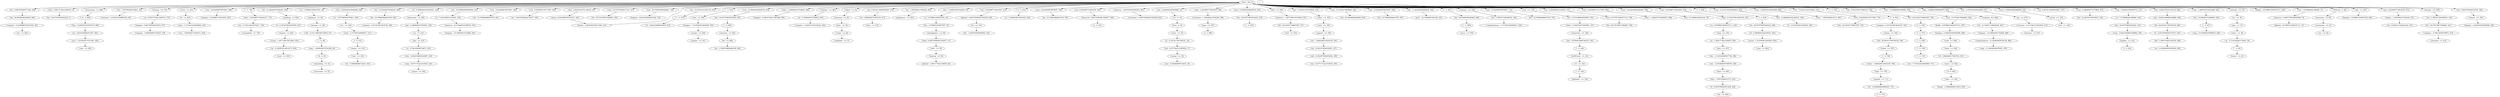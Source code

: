 strict digraph "" {
"('of', -0.38946641022356321, 841)";
"('to', 1.5477960562793811, 309)";
"('got', -2.1896449157526652, 230)";
"('wins', 0.90517754212366741, 4)";
"('i', 0, 312)";
"('congrats', 2.1972078914818765, 764)";
"('for', 9.0937676269771544, 459)";
"('it', 1.6422336868144978, 816)";
"('the', 1.5477960562793811, 68)";
"('announcing', 1.0, 688)";
"('winning', 3.0, 575)";
"('won', 16.824569078979057, 486)";
"('on', -2.1896449157526652, 961)";
"('bts', 30.637079835542242, 840)";
"('female', -2.9633505302217484, 101)";
"('swon', 1.0, 621)";
"('as', -0.67888315659275111, 254)";
"('!', 0, 756)";
"('bts', 32.709663868433793, 697)";
"('encourage', 1.0, 52)";
"('they', 2.1972078914818765, 253)";
"('bangtan', -10.189644915752666, 454)";
"('guys', -7.5754216238549805, 623)";
"('let', 1.0, 321)";
"('bts', 30.637079835542242, 479)";
"('a', 0, 541)";
"('seventeen', 1.1605584217036244, 596)";
"('bb', 1.0, 482)";
"('for', 12.256260576186293, 829)";
"('svt', 1.0, 310)";
"('bts', 24.419327736867587, 705)";
"('whos', 1.0, 38)";
"('lit', -3.0290864940490403, 772)";
"('bentar', 1.0, 41)";
"('it', -0.81035508424733571, 947)";
"('i', 0, 768)";
"('did', -1.4816752651108742, 948)";
"('oh', -5.584060698716419, 315)";
"('won', 6.4737072369371731, 748)";
"('ascoltando', 1.0, 91)";
"('yeeeaaah', 1.0, 413)";
"('on', 1.6788831565927507, 44)";
"('jongina', 1.0, 557)";
"('is', 2.1972078914818765, 831)";
"('to', 7.2738980281396906, 218)";
"('nanalo', 1.0, 556)";
"(\"n't\", 0, 13)";
"('win', 2.2920303493582086, 308)";
"('work', 1.0, 499)";
"('my', 3.5745139553076557, 758)";
"('for', 12.256260576186293, 992)";
"('is', -4.766142638739872, 233)";
"('bangtan', 2.2920303493582086, 498)";
"('gfriend', -0.67888315659275111, 75)";
"('pls', -1.2920303493582095, 322)";
"('wow', 1.0, 693)";
"('sto', 1.0, 92)";
"('of', -0.38946641022356321, 228)";
"('won', 16.824569078979057, 490)";
"('bangtan', 6.4525887710618335, 487)";
"('congratulations', -9.1529954459744136, 869)";
"('just', -7.4235022770127941, 692)";
"('won', 9.9239945176177997, 592)";
"('and', -6.0323975900203024, 358)";
"('won', 13.37428179829843, 496)";
"('gon', 1.0, 232)";
"('bts', 30.637079835542242, 875)";
"('win', -6.0290864940490394, 451)";
"('against', 1.0, 355)";
"('won', 6.4737072369371731, 337)";
"('congrats', -2.4450257953326222, 962)";
"(\"'re\", 0, 689)";
"(',', 0, 427)";
"('speaking', 1.0, 830)";
"('is', 5.6788831565927502, 54)";
"('won', -24.578878289188481, 738)";
"('for', 10.675014101581723, 814)";
"('sooo', 1.0, 843)";
"('bts', 32.709663868433793, 785)";
"('omg', -8.4736660255589076, 428)";
"('yesss', 1.0, 970)";
"('.', 0, 553)";
"('won', 15.099425438638743, 478)";
"('winning', -1.0, 960)";
"('bts', 22.346743703976035, 916)";
"('for', -6.7186971190685405, 867)";
"('jumped', 1.0, 771)";
"('if', -6.8318786025671638, 262)";
"('!', 0, 709)";
"('bts', 14.056407572409828, 426)";
"('wins', -2.1896449157526652, 982)";
"('bts', 30.637079835542242, 5)";
"('bts', 18.201575638192931, 357)";
"('naked', 1.0, 23)";
"('with', 1.0, 58)";
"('!', 0, 707)";
"('it', -3.2629438553091692, 634)";
"('!', 0, 763)";
"('go', 0.54741122893816607, 472)";
"('amp', -1.0948224578763326, 49)";
"('we', 2.8685280723454154, 473)";
"('the', 11.568474507034923, 53)";
"('no', 1.1605584217036244, 952)";
"('bangtan', 3.6788831565927502, 468)";
"('win', 6.4525887710618335, 319)";
"('seventeen', -0.065735963827292299, 662)";
"('they', -7.08725948214712, 897)";
"('win', 6.4525887710618335, 539)";
"('bts', 28.56449580265069, 968)";
"('you', -7.6055842170362471, 624)";
"('bts', 32.709663868433793, 993)";
"('proud', -1.4159393012835819, 842)";
"('highkey', 1.0, 221)";
"(\"'s\", 0, 633)";
"('dont', 1.0, 260)";
"('sorry', 1.0, 835)";
"('rm0912net', 1.0, 141)";
"('taem', 1.0, 15)";
"('congrats', 1.0366494697782525, 578)";
"('so', -5.7155326263710045, 39)";
"('im', -2.1859552136314173, 834)";
"('hope', 1.0, 597)";
"('other', 1.0, 353)";
"('won', 16.824569078979057, 784)";
"(';', 0, 876)";
"('idc', 1.0, 263)";
"('we', -3.2629438553091692, 949)";
"('as', -6.8103550842473357, 691)";
"('win', 2.2920303493582086, 12)";
"('waaaahhhh', 1.0, 759)";
"('bangtan', -26.831878602567166, 739)";
"('deserves', -8.4736660255589076, 453)";
"('virgin', 1.0, 26)";
"('bts', 32.709663868433793, 491)";
"('mediafire', 1.0, 27)";
"('saying', 1.0, 18)";
"('bangtan', 5.0657359638272919, 577)";
"('everyone', -4.3577663131855022, 674)";
"('deserves', 1.4070223931842913, 661)";
"('years', 1.0, 502)";
"('danceing', 1.0, 24)";
"('aaaaa', 1.0, 236)";
"('just', -5.584060698716419, 19)";
"('they', -7.08725948214712, 261)";
"('they', -9.4083763255543715, 690)";
"('high', 1.0, 770)";
"('want', -3.7370561446908317, 311)";
"('gon', 1.0, 37)";
"('and', -0.60223192751184307, 99)";
"('red', 1.0, 104)";
"('";
"('win', -3.2553808795799579, 259)";
"('remember', 1.0, 138)";
"('deserved', 0.065735963827292077, 540)";
"('shet', 1.0, 554)";
"('babies', 1.1605584217036244, 973)";
"('bangtan', -7.4159393012835828, 555)";
"('deserves', 0.50877799148036384, 74)";
"('wins', 2.4525887710618335, 595)";
"('for', 2.7687817285588761, 410)";
"('well', 1.0, 572)";
"('i', 0, 773)";
"('group', 6.6243998706159175, 100)";
"('ganhamoss', 1.0, 953)";
"('won', 15.099425438638743, 874)";
"('but', -9.8760910480746276, 139)";
"('heard', 1.0, 767)";
"('bts', 32.709663868433793, 753)";
"('when', -5.3502033374562901, 137)";
"('that', 1.0, 569)";
"('yes', -7.5754216238549805, 711)";
"('honestly', 1.0, 675)";
"('for', 7.5125211523725834, 352)";
"('won', 13.37428179829843, 562)";
"(';', 0, 480)";
"('bts', 30.637079835542242, 219)";
"('won', 16.824569078979057, 696)";
"('guidance', 1.0, 45)";
"('bts', 24.419327736867587, 374)";
"('for', 2.7687817285588761, 825)";
"('we', -13.073298939556505, 136)";
"('winning', -8.0, 866)";
"('for', -11.462436542882248, 162)";
"('!', 0, 967)";
"('but', -4.3577663131855022, 17)";
"('bts', 26.491911769759138, 946)";
"('winning', -2.0, 824)";
"('won', 16.824569078979057, 752)";
"('whatbgjckeoc', 1.0, 56)";
"('them', 0.065735963827292077, 57)";
"('lost', 1.0, 135)";
"('who', -2.6422336868144987, 234)";
"('!', 0, 706)";
"('here', 1.0, 474)";
"('maybe', 1.0, 313)";
"(';', 0, 48)";
"('crying', -1.2877108119274903, 833)";
"('for', 4.3500282031634452, 747)";
"('exo', -0.38946641022356321, 584)";
"('.', 0, 40)";
"('won', 9.9239945176177997, 883)";
"('my', -1.5658748804462199, 483)";
"('won', 9.9239945176177997, 373)";
"('bts', 20.274159671084483, 338)";
"('velvet', 1.0, 103)";
"('bts', 28.56449580265069, 460)";
"('as', -1.9051775421236679, 256)";
"('bangtan', -0.48167526511087466, 983)";
"('got', -0.64223368681449866, 945)";
"('to', -7.0413569015110831, 452)";
"('na', 1.0, 231)";
"('omg', -6.6771772221510535, 235)";
"('gfriend', -0.065735963827292299, 320)";
"('bts', 24.419327736867587, 571)";
"('on', 0.90517754212366741, 576)";
"('won', 3.0234199562565429, 796)";
"('win', 6.4525887710618335, 252)";
"('boys', 0.45258877106183371, 757)";
"('they', -1.2844673736289973, 884)";
"('finally', -5.584060698716419, 505)";
"('!', 0, 838)";
"('ashsja', 1.0, 765)";
"('wins', 0.13147192765458415, 583)";
"('won', 1.2982763159162296, 896)";
"('!', 0, 710)";
"('the', -1.3152549296507736, 258)";
"('are', -1.8685280723454158, 356)";
"('bts', 28.56449580265069, 563)";
"('provide', 1.0, 46)";
"('i', 0, 222)";
"('for', 7.5125211523725834, 372)";
"('";
"('!', 0, 708)";
"('this', 1.6788831565927507, 55)";
"('best', 104, 0)";
"('should', 1.0, 199)";
"('deserves', -1.2877108119274903, 570)";
"(\"'s\", 0, 815)";
"('after', 1.0, 504)";
"('!', 0, 762)";
"('for', 5.9312746777680143, 704)";
"('aw', 1.0, 462)";
"('bt', 1.0, 622)";
"('will', -0.32111684340724933, 47)";
"('finally', -0.67888315659275111, 497)";
"('powermix', 1.0, 90)";
"('the', 7.2738980281396906, 495)";
"('the', -5.6098314085460075, 865)";
"('got7', -10.70040667491258, 163)";
"('for', 1.1875352539543069, 672)";
"('bangtan', -10.189644915752666, 868)";
"('unbundling', 1.0, 51)";
"('my', 4.8596111642461244, 974)";
"('!', 0, 839)";
"('does', 0, 14)";
"('aoty', 1.0, 257)";
"('na', 1.0, 36)";
"('everyone', -2.5183247348891262, 69)";
"('won', 4.7485635965968598, 102)";
"('globalbts', 1.0, 144)";
"('oh', 0.54741122893816607, 167)";
"('congrats', 2.1972078914818765, 994)";
"('rt', 1.0, 142)";
"('wait', 1.0, 314)";
"('each', 1.0, 354)";
"('bangtan', 2.2920303493582086, 200)";
"('wonnnnn', 1.0, 481)";
"('won', 8.1988508772774864, 915)";
"('congrats', -4.766142638739872, 412)";
"('bts', 20.274159671084483, 749)";
"('yheawards', 1.0, 229)";
"('win', 7.8394415782963751, 217)";
"('the', 5.8423725351746132, 944)";
"('if', -1.4159393012835819, 585)";
"('exo', -6.6771772221510535, 359)";
"('won', 1.2982763159162296, 425)";
"('omg', -11.168399230670691, 870)";
"('dancing', 1.0, 59)";
"('long', 1.0, 255)";
"('bts', 26.491911769759138, 766)";
"('up', 1.0, 673)";
"('winning', -2.0, 35)";
"('&', 0, 50)";
"('i', 0, 598)";
"('finally', -0.67888315659275111, 640)";
"('the', 7.2738980281396906, 73)";
"('bts', 16.12899160530138, 797)";
"('when', -1.8685280723454158, 769)";
"('2016-the', 0, 89)";
"('wkn', 1.0, 467)";
"('hoseok', 1.0, 832)";
"('if', -4.5107617591599141, 16)";
"(',', 0, 969)";
"('we', -0.81035508424733571, 593)";
"('got', 2.4525887710618335, 972)";
"('bts', 20.274159671084483, 411)";
"('congratulations', -3.7370561446908317, 826)";
"('hard', 1.0, 500)";
"('want', -0.64223368681449866, 220)";
"('winning', -2.0, 409)";
"('win', 5.0657359638272919, 198)";
"('congrats', -0.12390895192537243, 461)";
"('girls', 1.0, 25)";
"('3', 0, 503)";
"('of', -3.9824440170392723, 501)";
"('gfriend', -1.9051775421236679, 60)";
"('of', -0.38946641022356321, 841)" -> "('proud', -1.4159393012835819, 842)";
"('to', 1.5477960562793811, 309)" -> "('svt', 1.0, 310)";
"('got', -2.1896449157526652, 230)" -> "('na', 1.0, 231)";
"('wins', 0.90517754212366741, 4)" -> "('bts', 30.637079835542242, 5)";
"('i', 0, 312)" -> "('maybe', 1.0, 313)";
"('congrats', 2.1972078914818765, 764)" -> "('ashsja', 1.0, 765)";
"('for', 9.0937676269771544, 459)" -> "('bts', 28.56449580265069, 460)";
"('the', 1.5477960562793811, 68)" -> "('everyone', -2.5183247348891262, 69)";
"('announcing', 1.0, 688)" -> "(\"'re\", 0, 689)";
"('winning', 3.0, 575)" -> "('on', 0.90517754212366741, 576)";
"('won', 16.824569078979057, 486)" -> "('bangtan', 6.4525887710618335, 487)";
"('on', -2.1896449157526652, 961)" -> "('congrats', -2.4450257953326222, 962)";
"('bts', 30.637079835542242, 840)" -> "('of', -0.38946641022356321, 841)";
"('female', -2.9633505302217484, 101)" -> "('best', 104, 0)";
"('swon', 1.0, 621)" -> "('bt', 1.0, 622)";
"('as', -0.67888315659275111, 254)" -> "('long', 1.0, 255)";
"('!', 0, 756)" -> "('boys', 0.45258877106183371, 757)";
"('they', 2.1972078914818765, 253)" -> "('as', -0.67888315659275111, 254)";
"('guys', -7.5754216238549805, 623)" -> "('you', -7.6055842170362471, 624)";
"('let', 1.0, 321)" -> "('pls', -1.2920303493582095, 322)";
"('bts', 30.637079835542242, 479)" -> "(';', 0, 480)";
"('seventeen', 1.1605584217036244, 596)" -> "('hope', 1.0, 597)";
"('bb', 1.0, 482)" -> "('my', -1.5658748804462199, 483)";
"('for', 12.256260576186293, 829)" -> "('speaking', 1.0, 830)";
"('svt', 1.0, 310)" -> "('want', -3.7370561446908317, 311)";
"('bts', 24.419327736867587, 705)" -> "('!', 0, 706)";
"('whos', 1.0, 38)" -> "('so', -5.7155326263710045, 39)";
"('lit', -3.0290864940490403, 772)" -> "('i', 0, 773)";
"('it', -0.81035508424733571, 947)" -> "('did', -1.4816752651108742, 948)";
"('i', 0, 768)" -> "('when', -1.8685280723454158, 769)";
"('did', -1.4816752651108742, 948)" -> "('we', -3.2629438553091692, 949)";
"('won', 6.4737072369371731, 748)" -> "('bts', 20.274159671084483, 749)";
"('ascoltando', 1.0, 91)" -> "('sto', 1.0, 92)";
"('on', 1.6788831565927507, 44)" -> "('guidance', 1.0, 45)";
"('is', 2.1972078914818765, 831)" -> "('hoseok', 1.0, 832)";
"('to', 7.2738980281396906, 218)" -> "('bts', 30.637079835542242, 219)";
"('nanalo', 1.0, 556)" -> "('jongina', 1.0, 557)";
"(\"n't\", 0, 13)" -> "('does', 0, 14)";
"('win', 2.2920303493582086, 308)" -> "('to', 1.5477960562793811, 309)";
"('work', 1.0, 499)" -> "('hard', 1.0, 500)";
"('my', 3.5745139553076557, 758)" -> "('waaaahhhh', 1.0, 759)";
"('for', 12.256260576186293, 992)" -> "('bts', 32.709663868433793, 993)";
"('is', -4.766142638739872, 233)" -> "('who', -2.6422336868144987, 234)";
"('bangtan', 2.2920303493582086, 498)" -> "('work', 1.0, 499)";
"('of', -0.38946641022356321, 228)" -> "('yheawards', 1.0, 229)";
"('won', 16.824569078979057, 490)" -> "('bts', 32.709663868433793, 491)";
"('congratulations', -9.1529954459744136, 869)" -> "('omg', -11.168399230670691, 870)";
"('just', -7.4235022770127941, 692)" -> "('wow', 1.0, 693)";
"('won', 9.9239945176177997, 592)" -> "('we', -0.81035508424733571, 593)";
"('and', -6.0323975900203024, 358)" -> "('exo', -6.6771772221510535, 359)";
"('won', 13.37428179829843, 496)" -> "('finally', -0.67888315659275111, 497)";
"('gon', 1.0, 232)" -> "('is', -4.766142638739872, 233)";
"('bts', 30.637079835542242, 875)" -> "(';', 0, 876)";
"('win', -6.0290864940490394, 451)" -> "('to', -7.0413569015110831, 452)";
"('against', 1.0, 355)" -> "('are', -1.8685280723454158, 356)";
"('won', 6.4737072369371731, 337)" -> "('bts', 20.274159671084483, 338)";
"(\"'re\", 0, 689)" -> "('they', -9.4083763255543715, 690)";
"(',', 0, 427)" -> "('omg', -8.4736660255589076, 428)";
"('speaking', 1.0, 830)" -> "('is', 2.1972078914818765, 831)";
"('is', 5.6788831565927502, 54)" -> "('this', 1.6788831565927507, 55)";
"('won', -24.578878289188481, 738)" -> "('bangtan', -26.831878602567166, 739)";
"('for', 10.675014101581723, 814)" -> "(\"'s\", 0, 815)";
"('.', 0, 553)" -> "('shet', 1.0, 554)";
"('won', 15.099425438638743, 478)" -> "('bts', 30.637079835542242, 479)";
"('winning', -1.0, 960)" -> "('on', -2.1896449157526652, 961)";
"('for', -6.7186971190685405, 867)" -> "('bangtan', -10.189644915752666, 868)";
"('jumped', 1.0, 771)" -> "('lit', -3.0290864940490403, 772)";
"('if', -6.8318786025671638, 262)" -> "('idc', 1.0, 263)";
"('!', 0, 709)" -> "('!', 0, 710)";
"('bts', 14.056407572409828, 426)" -> "(',', 0, 427)";
"('wins', -2.1896449157526652, 982)" -> "('bangtan', -0.48167526511087466, 983)";
"('bts', 18.201575638192931, 357)" -> "('and', -6.0323975900203024, 358)";
"('naked', 1.0, 23)" -> "('danceing', 1.0, 24)";
"('with', 1.0, 58)" -> "('dancing', 1.0, 59)";
"('!', 0, 707)" -> "('!', 0, 708)";
"('!', 0, 763)" -> "('congrats', 2.1972078914818765, 764)";
"('go', 0.54741122893816607, 472)" -> "('we', 2.8685280723454154, 473)";
"('amp', -1.0948224578763326, 49)" -> "('&', 0, 50)";
"('we', 2.8685280723454154, 473)" -> "('here', 1.0, 474)";
"('the', 11.568474507034923, 53)" -> "('is', 5.6788831565927502, 54)";
"('no', 1.1605584217036244, 952)" -> "('ganhamoss', 1.0, 953)";
"('win', 6.4525887710618335, 319)" -> "('gfriend', -0.065735963827292299, 320)";
"('win', 6.4525887710618335, 539)" -> "('deserved', 0.065735963827292077, 540)";
"('bts', 28.56449580265069, 968)" -> "(',', 0, 969)";
"('bts', 32.709663868433793, 993)" -> "('congrats', 2.1972078914818765, 994)";
"('proud', -1.4159393012835819, 842)" -> "('sooo', 1.0, 843)";
"('highkey', 1.0, 221)" -> "('i', 0, 222)";
"(\"'s\", 0, 633)" -> "('it', -3.2629438553091692, 634)";
"('dont', 1.0, 260)" -> "('they', -7.08725948214712, 261)";
"('rm0912net', 1.0, 141)" -> "('rt', 1.0, 142)";
"('taem', 1.0, 15)" -> "('if', -4.5107617591599141, 16)";
"('so', -5.7155326263710045, 39)" -> "('.', 0, 40)";
"('im', -2.1859552136314173, 834)" -> "('sorry', 1.0, 835)";
"('hope', 1.0, 597)" -> "('i', 0, 598)";
"('other', 1.0, 353)" -> "('each', 1.0, 354)";
"('won', 16.824569078979057, 784)" -> "('bts', 32.709663868433793, 785)";
"('as', -6.8103550842473357, 691)" -> "('just', -7.4235022770127941, 692)";
"('win', 2.2920303493582086, 12)" -> "(\"n't\", 0, 13)";
"('deserves', -8.4736660255589076, 453)" -> "('bangtan', -10.189644915752666, 454)";
"('virgin', 1.0, 26)" -> "('mediafire', 1.0, 27)";
"('saying', 1.0, 18)" -> "('just', -5.584060698716419, 19)";
"('bangtan', 5.0657359638272919, 577)" -> "('congrats', 1.0366494697782525, 578)";
"('everyone', -4.3577663131855022, 674)" -> "('honestly', 1.0, 675)";
"('deserves', 1.4070223931842913, 661)" -> "('seventeen', -0.065735963827292299, 662)";
"('years', 1.0, 502)" -> "('3', 0, 503)";
"('danceing', 1.0, 24)" -> "('girls', 1.0, 25)";
"('they', -7.08725948214712, 261)" -> "('if', -6.8318786025671638, 262)";
"('they', -9.4083763255543715, 690)" -> "('as', -6.8103550842473357, 691)";
"('high', 1.0, 770)" -> "('jumped', 1.0, 771)";
"('want', -3.7370561446908317, 311)" -> "('i', 0, 312)";
"('gon', 1.0, 37)" -> "('whos', 1.0, 38)";
"('and', -0.60223192751184307, 99)" -> "('group', 6.6243998706159175, 100)";
"(':', 0, 140)" -> "('rm0912net', 1.0, 141)";
"('win', -3.2553808795799579, 259)" -> "('dont', 1.0, 260)";
"('remember', 1.0, 138)" -> "('but', -9.8760910480746276, 139)";
"('deserved', 0.065735963827292077, 540)" -> "('a', 0, 541)";
"('shet', 1.0, 554)" -> "('bangtan', -7.4159393012835828, 555)";
"('babies', 1.1605584217036244, 973)" -> "('my', 4.8596111642461244, 974)";
"('bangtan', -7.4159393012835828, 555)" -> "('nanalo', 1.0, 556)";
"('deserves', 0.50877799148036384, 74)" -> "('gfriend', -0.67888315659275111, 75)";
"('wins', 2.4525887710618335, 595)" -> "('seventeen', 1.1605584217036244, 596)";
"('for', 2.7687817285588761, 410)" -> "('bts', 20.274159671084483, 411)";
"('group', 6.6243998706159175, 100)" -> "('female', -2.9633505302217484, 101)";
"('won', 15.099425438638743, 874)" -> "('bts', 30.637079835542242, 875)";
"('but', -9.8760910480746276, 139)" -> "(':', 0, 140)";
"('heard', 1.0, 767)" -> "('i', 0, 768)";
"('when', -5.3502033374562901, 137)" -> "('remember', 1.0, 138)";
"('that', 1.0, 569)" -> "('deserves', -1.2877108119274903, 570)";
"('for', 7.5125211523725834, 352)" -> "('other', 1.0, 353)";
"('won', 13.37428179829843, 562)" -> "('bts', 28.56449580265069, 563)";
"(';', 0, 480)" -> "('wonnnnn', 1.0, 481)";
"('bts', 30.637079835542242, 219)" -> "('want', -0.64223368681449866, 220)";
"('won', 16.824569078979057, 696)" -> "('bts', 32.709663868433793, 697)";
"('guidance', 1.0, 45)" -> "('provide', 1.0, 46)";
"('for', 2.7687817285588761, 825)" -> "('congratulations', -3.7370561446908317, 826)";
"('we', -13.073298939556505, 136)" -> "('when', -5.3502033374562901, 137)";
"('winning', -8.0, 866)" -> "('for', -6.7186971190685405, 867)";
"('for', -11.462436542882248, 162)" -> "('got7', -10.70040667491258, 163)";
"('!', 0, 967)" -> "('bts', 28.56449580265069, 968)";
"('but', -4.3577663131855022, 17)" -> "('saying', 1.0, 18)";
"('bts', 26.491911769759138, 946)" -> "('it', -0.81035508424733571, 947)";
"('winning', -2.0, 824)" -> "('for', 2.7687817285588761, 825)";
"('won', 16.824569078979057, 752)" -> "('bts', 32.709663868433793, 753)";
"('whatbgjckeoc', 1.0, 56)" -> "('them', 0.065735963827292077, 57)";
"('them', 0.065735963827292077, 57)" -> "('with', 1.0, 58)";
"('lost', 1.0, 135)" -> "('we', -13.073298939556505, 136)";
"('who', -2.6422336868144987, 234)" -> "('omg', -6.6771772221510535, 235)";
"('!', 0, 706)" -> "('!', 0, 707)";
"('maybe', 1.0, 313)" -> "('wait', 1.0, 314)";
"(';', 0, 48)" -> "('amp', -1.0948224578763326, 49)";
"('crying', -1.2877108119274903, 833)" -> "('im', -2.1859552136314173, 834)";
"('for', 4.3500282031634452, 747)" -> "('won', 6.4737072369371731, 748)";
"('exo', -0.38946641022356321, 584)" -> "('if', -1.4159393012835819, 585)";
"('.', 0, 40)" -> "('bentar', 1.0, 41)";
"('won', 9.9239945176177997, 883)" -> "('they', -1.2844673736289973, 884)";
"('won', 9.9239945176177997, 373)" -> "('bts', 24.419327736867587, 374)";
"('velvet', 1.0, 103)" -> "('red', 1.0, 104)";
"('bts', 28.56449580265069, 460)" -> "('congrats', -0.12390895192537243, 461)";
"('as', -1.9051775421236679, 256)" -> "('aoty', 1.0, 257)";
"('got', -0.64223368681449866, 945)" -> "('bts', 26.491911769759138, 946)";
"('to', -7.0413569015110831, 452)" -> "('deserves', -8.4736660255589076, 453)";
"('na', 1.0, 231)" -> "('gon', 1.0, 232)";
"('omg', -6.6771772221510535, 235)" -> "('aaaaa', 1.0, 236)";
"('gfriend', -0.065735963827292299, 320)" -> "('let', 1.0, 321)";
"('bts', 24.419327736867587, 571)" -> "('well', 1.0, 572)";
"('on', 0.90517754212366741, 576)" -> "('bangtan', 5.0657359638272919, 577)";
"('won', 3.0234199562565429, 796)" -> "('bts', 16.12899160530138, 797)";
"('win', 6.4525887710618335, 252)" -> "('they', 2.1972078914818765, 253)";
"('boys', 0.45258877106183371, 757)" -> "('my', 3.5745139553076557, 758)";
"('!', 0, 838)" -> "('!', 0, 839)";
"('ashsja', 1.0, 765)" -> "('bts', 26.491911769759138, 766)";
"('wins', 0.13147192765458415, 583)" -> "('exo', -0.38946641022356321, 584)";
"('won', 1.2982763159162296, 896)" -> "('they', -7.08725948214712, 897)";
"('!', 0, 710)" -> "('yes', -7.5754216238549805, 711)";
"('the', -1.3152549296507736, 258)" -> "('win', -3.2553808795799579, 259)";
"('are', -1.8685280723454158, 356)" -> "('bts', 18.201575638192931, 357)";
"('provide', 1.0, 46)" -> "('will', -0.32111684340724933, 47)";
"('for', 7.5125211523725834, 372)" -> "('won', 9.9239945176177997, 373)";
"(':', 0, 143)" -> "('globalbts', 1.0, 144)";
"('!', 0, 708)" -> "('!', 0, 709)";
"('this', 1.6788831565927507, 55)" -> "('whatbgjckeoc', 1.0, 56)";
"('best', 104, 0)" -> "('!', 0, 756)";
"('best', 104, 0)" -> "('wins', 0.90517754212366741, 4)";
"('best', 104, 0)" -> "('!', 0, 838)";
"('best', 104, 0)" -> "('for', 9.0937676269771544, 459)";
"('best', 104, 0)" -> "('the', 1.5477960562793811, 68)";
"('best', 104, 0)" -> "('the', 5.8423725351746132, 944)";
"('best', 104, 0)" -> "('announcing', 1.0, 688)";
"('best', 104, 0)" -> "('winning', 3.0, 575)";
"('best', 104, 0)" -> "('won', 15.099425438638743, 478)";
"('best', 104, 0)" -> "('won', 16.824569078979057, 486)";
"('best', 104, 0)" -> "('winning', -1.0, 960)";
"('best', 104, 0)" -> "('won', 9.9239945176177997, 883)";
"('best', 104, 0)" -> "('won', -24.578878289188481, 738)";
"('best', 104, 0)" -> "('winning', -2.0, 824)";
"('best', 104, 0)" -> "('wins', -2.1896449157526652, 982)";
"('best', 104, 0)" -> "('for', 7.5125211523725834, 372)";
"('best', 104, 0)" -> "('won', 1.2982763159162296, 896)";
"('best', 104, 0)" -> "('!', 0, 762)";
"('best', 104, 0)" -> "('lost', 1.0, 135)";
"('best', 104, 0)" -> "('wins', 2.4525887710618335, 595)";
"('best', 104, 0)" -> "('naked', 1.0, 23)";
"('best', 104, 0)" -> "('2016-the', 0, 89)";
"('best', 104, 0)" -> "('!', 0, 967)";
"('best', 104, 0)" -> "('win', 5.0657359638272919, 198)";
"('best', 104, 0)" -> "('go', 0.54741122893816607, 472)";
"('best', 104, 0)" -> "('the', 7.2738980281396906, 495)";
"('best', 104, 0)" -> "('for', 12.256260576186293, 829)";
"('best', 104, 0)" -> "('the', -5.6098314085460075, 865)";
"('best', 104, 0)" -> "('for', 12.256260576186293, 992)";
"('best', 104, 0)" -> "('for', 1.1875352539543069, 672)";
"('best', 104, 0)" -> "('the', 11.568474507034923, 53)";
"('best', 104, 0)" -> "('no', 1.1605584217036244, 952)";
"('best', 104, 0)" -> "('win', 6.4525887710618335, 319)";
"('best', 104, 0)" -> "('win', 6.4525887710618335, 539)";
"('best', 104, 0)" -> "('that', 1.0, 569)";
"('best', 104, 0)" -> "('for', 7.5125211523725834, 352)";
"('best', 104, 0)" -> "('won', 13.37428179829843, 562)";
"('best', 104, 0)" -> "(\"'s\", 0, 633)";
"('best', 104, 0)" -> "('for', 10.675014101581723, 814)";
"('best', 104, 0)" -> "('oh', 0.54741122893816607, 167)";
"('best', 104, 0)" -> "('won', 16.824569078979057, 696)";
"('best', 104, 0)" -> "('for', 5.9312746777680143, 704)";
"('best', 104, 0)" -> "('wkn', 1.0, 467)";
"('best', 104, 0)" -> "('won', 16.824569078979057, 752)";
"('best', 104, 0)" -> "('got', 2.4525887710618335, 972)";
"('best', 104, 0)" -> "('wins', 0.13147192765458415, 583)";
"('best', 104, 0)" -> "('won', 8.1988508772774864, 915)";
"('best', 104, 0)" -> "('for', -11.462436542882248, 162)";
"('best', 104, 0)" -> "('on', 1.6788831565927507, 44)";
"('best', 104, 0)" -> "('win', 2.2920303493582086, 12)";
"('best', 104, 0)" -> "('win', 7.8394415782963751, 217)";
"('best', 104, 0)" -> "('win', -6.0290864940490394, 451)";
"('best', 104, 0)" -> "('deserves', 1.4070223931842913, 661)";
"('best', 104, 0)" -> "('won', 1.2982763159162296, 425)";
"('best', 104, 0)" -> "('win', 2.2920303493582086, 308)";
"('best', 104, 0)" -> "('swon', 1.0, 621)";
"('best', 104, 0)" -> "('and', -0.60223192751184307, 99)";
"('best', 104, 0)" -> "('won', 16.824569078979057, 784)";
"('best', 104, 0)" -> "('won', 15.099425438638743, 874)";
"('best', 104, 0)" -> "('winning', -2.0, 35)";
"('best', 104, 0)" -> "('.', 0, 553)";
"('best', 104, 0)" -> "('finally', -0.67888315659275111, 640)";
"('best', 104, 0)" -> "('the', 7.2738980281396906, 73)";
"('best', 104, 0)" -> "('for', 4.3500282031634452, 747)";
"('best', 104, 0)" -> "('of', -0.38946641022356321, 228)";
"('best', 104, 0)" -> "('won', 16.824569078979057, 490)";
"('best', 104, 0)" -> "('won', 9.9239945176177997, 592)";
"('best', 104, 0)" -> "('winning', -2.0, 409)";
"('best', 104, 0)" -> "('won', 4.7485635965968598, 102)";
"('best', 104, 0)" -> "('won', 6.4737072369371731, 337)";
"('best', 104, 0)" -> "('won', 3.0234199562565429, 796)";
"('best', 104, 0)" -> "('win', 6.4525887710618335, 252)";
"('should', 1.0, 199)" -> "('bangtan', 2.2920303493582086, 200)";
"('deserves', -1.2877108119274903, 570)" -> "('bts', 24.419327736867587, 571)";
"(\"'s\", 0, 815)" -> "('it', 1.6422336868144978, 816)";
"('after', 1.0, 504)" -> "('finally', -5.584060698716419, 505)";
"('!', 0, 762)" -> "('!', 0, 763)";
"('for', 5.9312746777680143, 704)" -> "('bts', 24.419327736867587, 705)";
"('bt', 1.0, 622)" -> "('guys', -7.5754216238549805, 623)";
"('will', -0.32111684340724933, 47)" -> "(';', 0, 48)";
"('finally', -0.67888315659275111, 497)" -> "('bangtan', 2.2920303493582086, 498)";
"('powermix', 1.0, 90)" -> "('ascoltando', 1.0, 91)";
"('the', 7.2738980281396906, 495)" -> "('won', 13.37428179829843, 496)";
"('the', -5.6098314085460075, 865)" -> "('winning', -8.0, 866)";
"('for', 1.1875352539543069, 672)" -> "('up', 1.0, 673)";
"('bangtan', -10.189644915752666, 868)" -> "('congratulations', -9.1529954459744136, 869)";
"('unbundling', 1.0, 51)" -> "('encourage', 1.0, 52)";
"('!', 0, 839)" -> "('bts', 30.637079835542242, 840)";
"('does', 0, 14)" -> "('taem', 1.0, 15)";
"('aoty', 1.0, 257)" -> "('the', -1.3152549296507736, 258)";
"('na', 1.0, 36)" -> "('gon', 1.0, 37)";
"('won', 4.7485635965968598, 102)" -> "('velvet', 1.0, 103)";
"('rt', 1.0, 142)" -> "(':', 0, 143)";
"('wait', 1.0, 314)" -> "('oh', -5.584060698716419, 315)";
"('each', 1.0, 354)" -> "('against', 1.0, 355)";
"('wonnnnn', 1.0, 481)" -> "('bb', 1.0, 482)";
"('won', 8.1988508772774864, 915)" -> "('bts', 22.346743703976035, 916)";
"('congrats', -4.766142638739872, 412)" -> "('yeeeaaah', 1.0, 413)";
"('yheawards', 1.0, 229)" -> "('got', -2.1896449157526652, 230)";
"('win', 7.8394415782963751, 217)" -> "('to', 7.2738980281396906, 218)";
"('the', 5.8423725351746132, 944)" -> "('got', -0.64223368681449866, 945)";
"('won', 1.2982763159162296, 425)" -> "('bts', 14.056407572409828, 426)";
"('dancing', 1.0, 59)" -> "('gfriend', -1.9051775421236679, 60)";
"('long', 1.0, 255)" -> "('as', -1.9051775421236679, 256)";
"('bts', 26.491911769759138, 766)" -> "('heard', 1.0, 767)";
"('up', 1.0, 673)" -> "('everyone', -4.3577663131855022, 674)";
"('winning', -2.0, 35)" -> "('na', 1.0, 36)";
"('&', 0, 50)" -> "('unbundling', 1.0, 51)";
"('the', 7.2738980281396906, 73)" -> "('deserves', 0.50877799148036384, 74)";
"('when', -1.8685280723454158, 769)" -> "('high', 1.0, 770)";
"('2016-the', 0, 89)" -> "('powermix', 1.0, 90)";
"('wkn', 1.0, 467)" -> "('bangtan', 3.6788831565927502, 468)";
"('hoseok', 1.0, 832)" -> "('crying', -1.2877108119274903, 833)";
"('if', -4.5107617591599141, 16)" -> "('but', -4.3577663131855022, 17)";
"(',', 0, 969)" -> "('yesss', 1.0, 970)";
"('got', 2.4525887710618335, 972)" -> "('babies', 1.1605584217036244, 973)";
"('bts', 20.274159671084483, 411)" -> "('congrats', -4.766142638739872, 412)";
"('hard', 1.0, 500)" -> "('of', -3.9824440170392723, 501)";
"('want', -0.64223368681449866, 220)" -> "('highkey', 1.0, 221)";
"('winning', -2.0, 409)" -> "('for', 2.7687817285588761, 410)";
"('win', 5.0657359638272919, 198)" -> "('should', 1.0, 199)";
"('congrats', -0.12390895192537243, 461)" -> "('aw', 1.0, 462)";
"('girls', 1.0, 25)" -> "('virgin', 1.0, 26)";
"('3', 0, 503)" -> "('after', 1.0, 504)";
"('of', -3.9824440170392723, 501)" -> "('years', 1.0, 502)";
}
